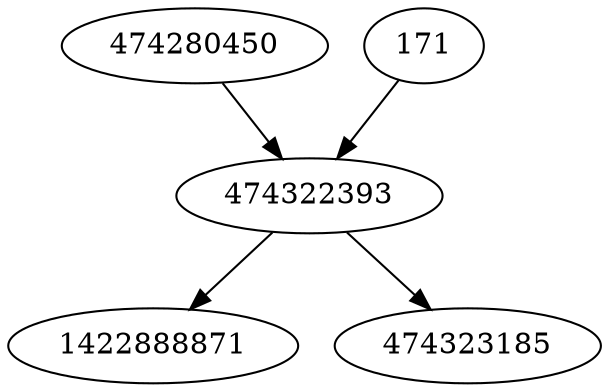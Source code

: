 strict digraph  {
474280450;
1422888871;
171;
474323185;
474322393;
474280450 -> 474322393;
171 -> 474322393;
474322393 -> 474323185;
474322393 -> 1422888871;
}
